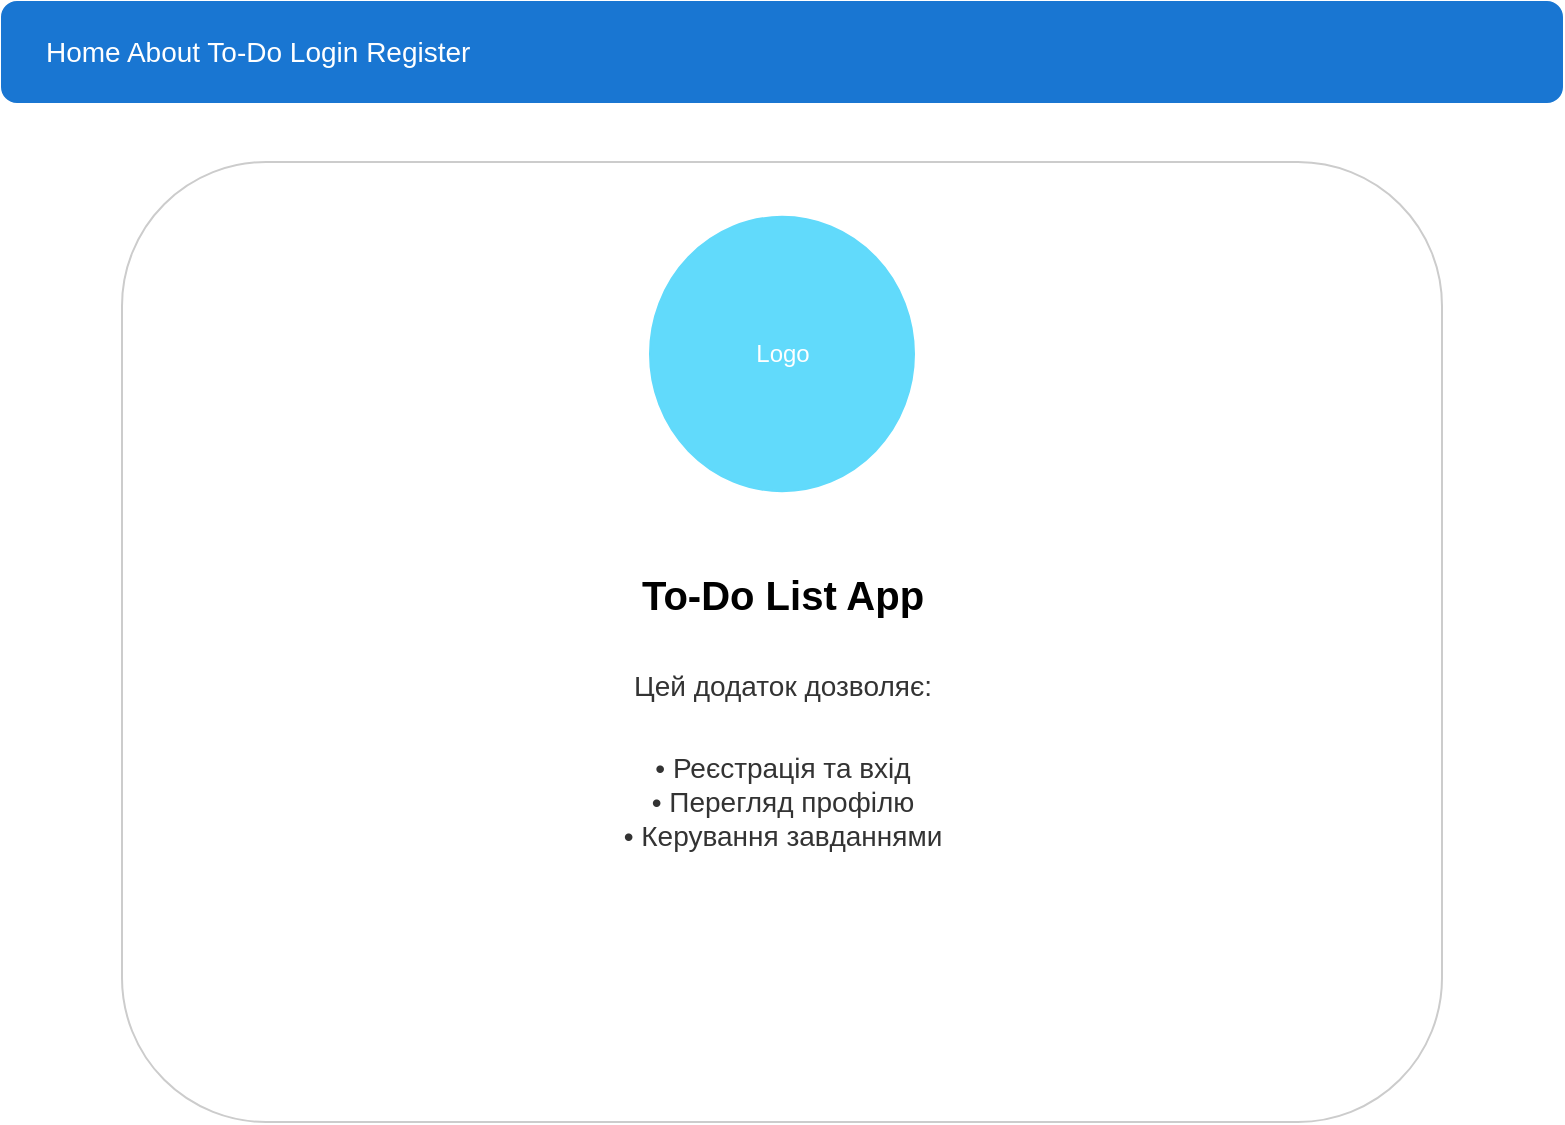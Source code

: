 <mxfile version="27.1.6">
  <diagram id="about" name="AboutPage">
    <mxGraphModel dx="906" dy="458" grid="1" gridSize="10" guides="1" tooltips="1" connect="1" arrows="1" fold="1" page="1" pageScale="1" pageWidth="827" pageHeight="1169" math="0" shadow="0">
      <root>
        <mxCell id="0" />
        <mxCell id="1" parent="0" />
        <mxCell id="2" value="" style="rounded=1;fillColor=#1976d2;strokeColor=#1976d2;" parent="1" vertex="1">
          <mxGeometry x="24" width="780" height="50" as="geometry" />
        </mxCell>
        <mxCell id="3" value="Home   About   To-Do   Login   Register" style="text;html=1;align=left;verticalAlign=middle;fontSize=14;fontColor=#ffffff;" parent="1" vertex="1">
          <mxGeometry x="44" width="760" height="50" as="geometry" />
        </mxCell>
        <mxCell id="4" value="" style="rounded=1;fillColor=#ffffff;strokeColor=#cccccc;" parent="1" vertex="1">
          <mxGeometry x="84" y="80" width="660" height="480" as="geometry" />
        </mxCell>
        <mxCell id="5" value="" style="ellipse;fillColor=#61dafb;strokeColor=#61dafb;" parent="4" vertex="1">
          <mxGeometry x="264" y="27.429" width="132" height="137.143" as="geometry" />
        </mxCell>
        <mxCell id="6" value="Logo" style="text;html=1;align=center;verticalAlign=middle;fontSize=12;fontColor=#ffffff;" parent="5" vertex="1">
          <mxGeometry width="132" height="137.143" as="geometry" />
        </mxCell>
        <mxCell id="7" value="To-Do List App" style="text;html=1;align=center;verticalAlign=middle;fontSize=20;fontColor=#000000;fontStyle=1;" parent="4" vertex="1">
          <mxGeometry y="192" width="660" height="48" as="geometry" />
        </mxCell>
        <mxCell id="8" value="Цей додаток дозволяє:" style="text;html=1;align=center;verticalAlign=top;fontSize=14;fontColor=#333333;" parent="4" vertex="1">
          <mxGeometry x="26.4" y="246.857" width="607.2" height="27.429" as="geometry" />
        </mxCell>
        <mxCell id="9" value="• Реєстрація та вхід&lt;br&gt;• Перегляд профілю&lt;br&gt;&lt;div style=&quot;&quot;&gt;&lt;span style=&quot;background-color: transparent; color: light-dark(rgb(51, 51, 51), rgb(193, 193, 193));&quot;&gt;• Керування завданнями&lt;/span&gt;&lt;/div&gt;" style="text;html=1;align=center;verticalAlign=top;fontSize=14;fontColor=#333333;" parent="4" vertex="1">
          <mxGeometry x="52.8" y="288" width="554.4" height="109.714" as="geometry" />
        </mxCell>
      </root>
    </mxGraphModel>
  </diagram>
</mxfile>
